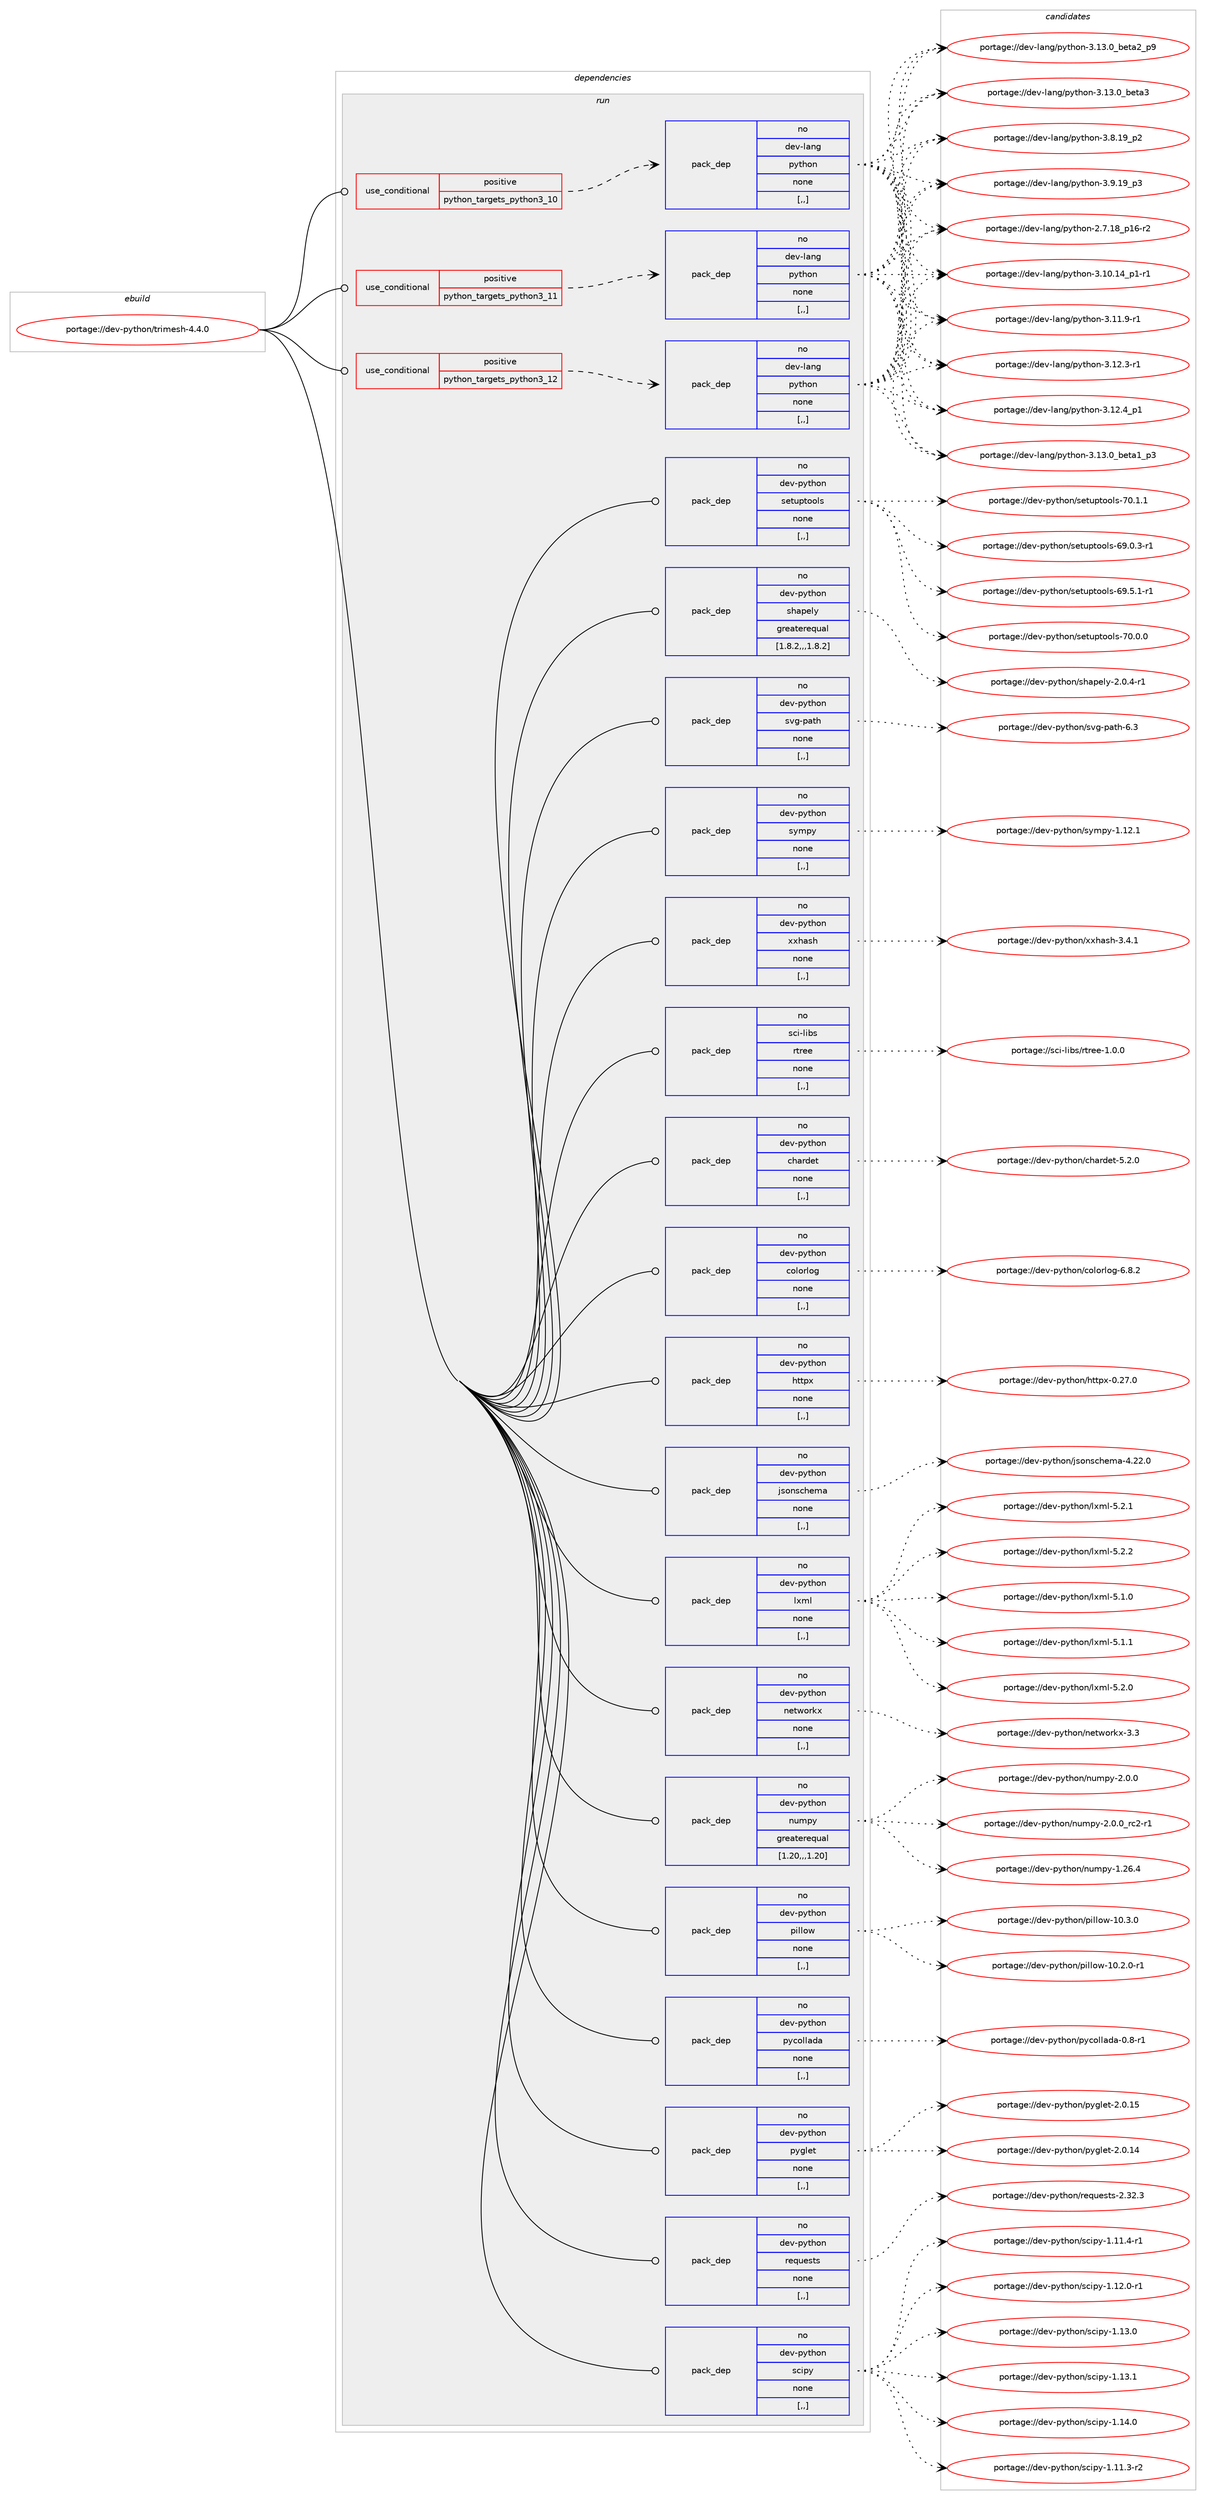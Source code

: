 digraph prolog {

# *************
# Graph options
# *************

newrank=true;
concentrate=true;
compound=true;
graph [rankdir=LR,fontname=Helvetica,fontsize=10,ranksep=1.5];#, ranksep=2.5, nodesep=0.2];
edge  [arrowhead=vee];
node  [fontname=Helvetica,fontsize=10];

# **********
# The ebuild
# **********

subgraph cluster_leftcol {
color=gray;
rank=same;
label=<<i>ebuild</i>>;
id [label="portage://dev-python/trimesh-4.4.0", color=red, width=4, href="../dev-python/trimesh-4.4.0.svg"];
}

# ****************
# The dependencies
# ****************

subgraph cluster_midcol {
color=gray;
label=<<i>dependencies</i>>;
subgraph cluster_compile {
fillcolor="#eeeeee";
style=filled;
label=<<i>compile</i>>;
}
subgraph cluster_compileandrun {
fillcolor="#eeeeee";
style=filled;
label=<<i>compile and run</i>>;
}
subgraph cluster_run {
fillcolor="#eeeeee";
style=filled;
label=<<i>run</i>>;
subgraph cond39326 {
dependency161898 [label=<<TABLE BORDER="0" CELLBORDER="1" CELLSPACING="0" CELLPADDING="4"><TR><TD ROWSPAN="3" CELLPADDING="10">use_conditional</TD></TR><TR><TD>positive</TD></TR><TR><TD>python_targets_python3_10</TD></TR></TABLE>>, shape=none, color=red];
subgraph pack121332 {
dependency161899 [label=<<TABLE BORDER="0" CELLBORDER="1" CELLSPACING="0" CELLPADDING="4" WIDTH="220"><TR><TD ROWSPAN="6" CELLPADDING="30">pack_dep</TD></TR><TR><TD WIDTH="110">no</TD></TR><TR><TD>dev-lang</TD></TR><TR><TD>python</TD></TR><TR><TD>none</TD></TR><TR><TD>[,,]</TD></TR></TABLE>>, shape=none, color=blue];
}
dependency161898:e -> dependency161899:w [weight=20,style="dashed",arrowhead="vee"];
}
id:e -> dependency161898:w [weight=20,style="solid",arrowhead="odot"];
subgraph cond39327 {
dependency161900 [label=<<TABLE BORDER="0" CELLBORDER="1" CELLSPACING="0" CELLPADDING="4"><TR><TD ROWSPAN="3" CELLPADDING="10">use_conditional</TD></TR><TR><TD>positive</TD></TR><TR><TD>python_targets_python3_11</TD></TR></TABLE>>, shape=none, color=red];
subgraph pack121333 {
dependency161901 [label=<<TABLE BORDER="0" CELLBORDER="1" CELLSPACING="0" CELLPADDING="4" WIDTH="220"><TR><TD ROWSPAN="6" CELLPADDING="30">pack_dep</TD></TR><TR><TD WIDTH="110">no</TD></TR><TR><TD>dev-lang</TD></TR><TR><TD>python</TD></TR><TR><TD>none</TD></TR><TR><TD>[,,]</TD></TR></TABLE>>, shape=none, color=blue];
}
dependency161900:e -> dependency161901:w [weight=20,style="dashed",arrowhead="vee"];
}
id:e -> dependency161900:w [weight=20,style="solid",arrowhead="odot"];
subgraph cond39328 {
dependency161902 [label=<<TABLE BORDER="0" CELLBORDER="1" CELLSPACING="0" CELLPADDING="4"><TR><TD ROWSPAN="3" CELLPADDING="10">use_conditional</TD></TR><TR><TD>positive</TD></TR><TR><TD>python_targets_python3_12</TD></TR></TABLE>>, shape=none, color=red];
subgraph pack121334 {
dependency161903 [label=<<TABLE BORDER="0" CELLBORDER="1" CELLSPACING="0" CELLPADDING="4" WIDTH="220"><TR><TD ROWSPAN="6" CELLPADDING="30">pack_dep</TD></TR><TR><TD WIDTH="110">no</TD></TR><TR><TD>dev-lang</TD></TR><TR><TD>python</TD></TR><TR><TD>none</TD></TR><TR><TD>[,,]</TD></TR></TABLE>>, shape=none, color=blue];
}
dependency161902:e -> dependency161903:w [weight=20,style="dashed",arrowhead="vee"];
}
id:e -> dependency161902:w [weight=20,style="solid",arrowhead="odot"];
subgraph pack121335 {
dependency161904 [label=<<TABLE BORDER="0" CELLBORDER="1" CELLSPACING="0" CELLPADDING="4" WIDTH="220"><TR><TD ROWSPAN="6" CELLPADDING="30">pack_dep</TD></TR><TR><TD WIDTH="110">no</TD></TR><TR><TD>dev-python</TD></TR><TR><TD>chardet</TD></TR><TR><TD>none</TD></TR><TR><TD>[,,]</TD></TR></TABLE>>, shape=none, color=blue];
}
id:e -> dependency161904:w [weight=20,style="solid",arrowhead="odot"];
subgraph pack121336 {
dependency161905 [label=<<TABLE BORDER="0" CELLBORDER="1" CELLSPACING="0" CELLPADDING="4" WIDTH="220"><TR><TD ROWSPAN="6" CELLPADDING="30">pack_dep</TD></TR><TR><TD WIDTH="110">no</TD></TR><TR><TD>dev-python</TD></TR><TR><TD>colorlog</TD></TR><TR><TD>none</TD></TR><TR><TD>[,,]</TD></TR></TABLE>>, shape=none, color=blue];
}
id:e -> dependency161905:w [weight=20,style="solid",arrowhead="odot"];
subgraph pack121337 {
dependency161906 [label=<<TABLE BORDER="0" CELLBORDER="1" CELLSPACING="0" CELLPADDING="4" WIDTH="220"><TR><TD ROWSPAN="6" CELLPADDING="30">pack_dep</TD></TR><TR><TD WIDTH="110">no</TD></TR><TR><TD>dev-python</TD></TR><TR><TD>httpx</TD></TR><TR><TD>none</TD></TR><TR><TD>[,,]</TD></TR></TABLE>>, shape=none, color=blue];
}
id:e -> dependency161906:w [weight=20,style="solid",arrowhead="odot"];
subgraph pack121338 {
dependency161907 [label=<<TABLE BORDER="0" CELLBORDER="1" CELLSPACING="0" CELLPADDING="4" WIDTH="220"><TR><TD ROWSPAN="6" CELLPADDING="30">pack_dep</TD></TR><TR><TD WIDTH="110">no</TD></TR><TR><TD>dev-python</TD></TR><TR><TD>jsonschema</TD></TR><TR><TD>none</TD></TR><TR><TD>[,,]</TD></TR></TABLE>>, shape=none, color=blue];
}
id:e -> dependency161907:w [weight=20,style="solid",arrowhead="odot"];
subgraph pack121339 {
dependency161908 [label=<<TABLE BORDER="0" CELLBORDER="1" CELLSPACING="0" CELLPADDING="4" WIDTH="220"><TR><TD ROWSPAN="6" CELLPADDING="30">pack_dep</TD></TR><TR><TD WIDTH="110">no</TD></TR><TR><TD>dev-python</TD></TR><TR><TD>lxml</TD></TR><TR><TD>none</TD></TR><TR><TD>[,,]</TD></TR></TABLE>>, shape=none, color=blue];
}
id:e -> dependency161908:w [weight=20,style="solid",arrowhead="odot"];
subgraph pack121340 {
dependency161909 [label=<<TABLE BORDER="0" CELLBORDER="1" CELLSPACING="0" CELLPADDING="4" WIDTH="220"><TR><TD ROWSPAN="6" CELLPADDING="30">pack_dep</TD></TR><TR><TD WIDTH="110">no</TD></TR><TR><TD>dev-python</TD></TR><TR><TD>networkx</TD></TR><TR><TD>none</TD></TR><TR><TD>[,,]</TD></TR></TABLE>>, shape=none, color=blue];
}
id:e -> dependency161909:w [weight=20,style="solid",arrowhead="odot"];
subgraph pack121341 {
dependency161910 [label=<<TABLE BORDER="0" CELLBORDER="1" CELLSPACING="0" CELLPADDING="4" WIDTH="220"><TR><TD ROWSPAN="6" CELLPADDING="30">pack_dep</TD></TR><TR><TD WIDTH="110">no</TD></TR><TR><TD>dev-python</TD></TR><TR><TD>numpy</TD></TR><TR><TD>greaterequal</TD></TR><TR><TD>[1.20,,,1.20]</TD></TR></TABLE>>, shape=none, color=blue];
}
id:e -> dependency161910:w [weight=20,style="solid",arrowhead="odot"];
subgraph pack121342 {
dependency161911 [label=<<TABLE BORDER="0" CELLBORDER="1" CELLSPACING="0" CELLPADDING="4" WIDTH="220"><TR><TD ROWSPAN="6" CELLPADDING="30">pack_dep</TD></TR><TR><TD WIDTH="110">no</TD></TR><TR><TD>dev-python</TD></TR><TR><TD>pillow</TD></TR><TR><TD>none</TD></TR><TR><TD>[,,]</TD></TR></TABLE>>, shape=none, color=blue];
}
id:e -> dependency161911:w [weight=20,style="solid",arrowhead="odot"];
subgraph pack121343 {
dependency161912 [label=<<TABLE BORDER="0" CELLBORDER="1" CELLSPACING="0" CELLPADDING="4" WIDTH="220"><TR><TD ROWSPAN="6" CELLPADDING="30">pack_dep</TD></TR><TR><TD WIDTH="110">no</TD></TR><TR><TD>dev-python</TD></TR><TR><TD>pycollada</TD></TR><TR><TD>none</TD></TR><TR><TD>[,,]</TD></TR></TABLE>>, shape=none, color=blue];
}
id:e -> dependency161912:w [weight=20,style="solid",arrowhead="odot"];
subgraph pack121344 {
dependency161913 [label=<<TABLE BORDER="0" CELLBORDER="1" CELLSPACING="0" CELLPADDING="4" WIDTH="220"><TR><TD ROWSPAN="6" CELLPADDING="30">pack_dep</TD></TR><TR><TD WIDTH="110">no</TD></TR><TR><TD>dev-python</TD></TR><TR><TD>pyglet</TD></TR><TR><TD>none</TD></TR><TR><TD>[,,]</TD></TR></TABLE>>, shape=none, color=blue];
}
id:e -> dependency161913:w [weight=20,style="solid",arrowhead="odot"];
subgraph pack121345 {
dependency161914 [label=<<TABLE BORDER="0" CELLBORDER="1" CELLSPACING="0" CELLPADDING="4" WIDTH="220"><TR><TD ROWSPAN="6" CELLPADDING="30">pack_dep</TD></TR><TR><TD WIDTH="110">no</TD></TR><TR><TD>dev-python</TD></TR><TR><TD>requests</TD></TR><TR><TD>none</TD></TR><TR><TD>[,,]</TD></TR></TABLE>>, shape=none, color=blue];
}
id:e -> dependency161914:w [weight=20,style="solid",arrowhead="odot"];
subgraph pack121346 {
dependency161915 [label=<<TABLE BORDER="0" CELLBORDER="1" CELLSPACING="0" CELLPADDING="4" WIDTH="220"><TR><TD ROWSPAN="6" CELLPADDING="30">pack_dep</TD></TR><TR><TD WIDTH="110">no</TD></TR><TR><TD>dev-python</TD></TR><TR><TD>scipy</TD></TR><TR><TD>none</TD></TR><TR><TD>[,,]</TD></TR></TABLE>>, shape=none, color=blue];
}
id:e -> dependency161915:w [weight=20,style="solid",arrowhead="odot"];
subgraph pack121347 {
dependency161916 [label=<<TABLE BORDER="0" CELLBORDER="1" CELLSPACING="0" CELLPADDING="4" WIDTH="220"><TR><TD ROWSPAN="6" CELLPADDING="30">pack_dep</TD></TR><TR><TD WIDTH="110">no</TD></TR><TR><TD>dev-python</TD></TR><TR><TD>setuptools</TD></TR><TR><TD>none</TD></TR><TR><TD>[,,]</TD></TR></TABLE>>, shape=none, color=blue];
}
id:e -> dependency161916:w [weight=20,style="solid",arrowhead="odot"];
subgraph pack121348 {
dependency161917 [label=<<TABLE BORDER="0" CELLBORDER="1" CELLSPACING="0" CELLPADDING="4" WIDTH="220"><TR><TD ROWSPAN="6" CELLPADDING="30">pack_dep</TD></TR><TR><TD WIDTH="110">no</TD></TR><TR><TD>dev-python</TD></TR><TR><TD>shapely</TD></TR><TR><TD>greaterequal</TD></TR><TR><TD>[1.8.2,,,1.8.2]</TD></TR></TABLE>>, shape=none, color=blue];
}
id:e -> dependency161917:w [weight=20,style="solid",arrowhead="odot"];
subgraph pack121349 {
dependency161918 [label=<<TABLE BORDER="0" CELLBORDER="1" CELLSPACING="0" CELLPADDING="4" WIDTH="220"><TR><TD ROWSPAN="6" CELLPADDING="30">pack_dep</TD></TR><TR><TD WIDTH="110">no</TD></TR><TR><TD>dev-python</TD></TR><TR><TD>svg-path</TD></TR><TR><TD>none</TD></TR><TR><TD>[,,]</TD></TR></TABLE>>, shape=none, color=blue];
}
id:e -> dependency161918:w [weight=20,style="solid",arrowhead="odot"];
subgraph pack121350 {
dependency161919 [label=<<TABLE BORDER="0" CELLBORDER="1" CELLSPACING="0" CELLPADDING="4" WIDTH="220"><TR><TD ROWSPAN="6" CELLPADDING="30">pack_dep</TD></TR><TR><TD WIDTH="110">no</TD></TR><TR><TD>dev-python</TD></TR><TR><TD>sympy</TD></TR><TR><TD>none</TD></TR><TR><TD>[,,]</TD></TR></TABLE>>, shape=none, color=blue];
}
id:e -> dependency161919:w [weight=20,style="solid",arrowhead="odot"];
subgraph pack121351 {
dependency161920 [label=<<TABLE BORDER="0" CELLBORDER="1" CELLSPACING="0" CELLPADDING="4" WIDTH="220"><TR><TD ROWSPAN="6" CELLPADDING="30">pack_dep</TD></TR><TR><TD WIDTH="110">no</TD></TR><TR><TD>dev-python</TD></TR><TR><TD>xxhash</TD></TR><TR><TD>none</TD></TR><TR><TD>[,,]</TD></TR></TABLE>>, shape=none, color=blue];
}
id:e -> dependency161920:w [weight=20,style="solid",arrowhead="odot"];
subgraph pack121352 {
dependency161921 [label=<<TABLE BORDER="0" CELLBORDER="1" CELLSPACING="0" CELLPADDING="4" WIDTH="220"><TR><TD ROWSPAN="6" CELLPADDING="30">pack_dep</TD></TR><TR><TD WIDTH="110">no</TD></TR><TR><TD>sci-libs</TD></TR><TR><TD>rtree</TD></TR><TR><TD>none</TD></TR><TR><TD>[,,]</TD></TR></TABLE>>, shape=none, color=blue];
}
id:e -> dependency161921:w [weight=20,style="solid",arrowhead="odot"];
}
}

# **************
# The candidates
# **************

subgraph cluster_choices {
rank=same;
color=gray;
label=<<i>candidates</i>>;

subgraph choice121332 {
color=black;
nodesep=1;
choice100101118451089711010347112121116104111110455046554649569511249544511450 [label="portage://dev-lang/python-2.7.18_p16-r2", color=red, width=4,href="../dev-lang/python-2.7.18_p16-r2.svg"];
choice100101118451089711010347112121116104111110455146494846495295112494511449 [label="portage://dev-lang/python-3.10.14_p1-r1", color=red, width=4,href="../dev-lang/python-3.10.14_p1-r1.svg"];
choice100101118451089711010347112121116104111110455146494946574511449 [label="portage://dev-lang/python-3.11.9-r1", color=red, width=4,href="../dev-lang/python-3.11.9-r1.svg"];
choice100101118451089711010347112121116104111110455146495046514511449 [label="portage://dev-lang/python-3.12.3-r1", color=red, width=4,href="../dev-lang/python-3.12.3-r1.svg"];
choice100101118451089711010347112121116104111110455146495046529511249 [label="portage://dev-lang/python-3.12.4_p1", color=red, width=4,href="../dev-lang/python-3.12.4_p1.svg"];
choice10010111845108971101034711212111610411111045514649514648959810111697499511251 [label="portage://dev-lang/python-3.13.0_beta1_p3", color=red, width=4,href="../dev-lang/python-3.13.0_beta1_p3.svg"];
choice10010111845108971101034711212111610411111045514649514648959810111697509511257 [label="portage://dev-lang/python-3.13.0_beta2_p9", color=red, width=4,href="../dev-lang/python-3.13.0_beta2_p9.svg"];
choice1001011184510897110103471121211161041111104551464951464895981011169751 [label="portage://dev-lang/python-3.13.0_beta3", color=red, width=4,href="../dev-lang/python-3.13.0_beta3.svg"];
choice100101118451089711010347112121116104111110455146564649579511250 [label="portage://dev-lang/python-3.8.19_p2", color=red, width=4,href="../dev-lang/python-3.8.19_p2.svg"];
choice100101118451089711010347112121116104111110455146574649579511251 [label="portage://dev-lang/python-3.9.19_p3", color=red, width=4,href="../dev-lang/python-3.9.19_p3.svg"];
dependency161899:e -> choice100101118451089711010347112121116104111110455046554649569511249544511450:w [style=dotted,weight="100"];
dependency161899:e -> choice100101118451089711010347112121116104111110455146494846495295112494511449:w [style=dotted,weight="100"];
dependency161899:e -> choice100101118451089711010347112121116104111110455146494946574511449:w [style=dotted,weight="100"];
dependency161899:e -> choice100101118451089711010347112121116104111110455146495046514511449:w [style=dotted,weight="100"];
dependency161899:e -> choice100101118451089711010347112121116104111110455146495046529511249:w [style=dotted,weight="100"];
dependency161899:e -> choice10010111845108971101034711212111610411111045514649514648959810111697499511251:w [style=dotted,weight="100"];
dependency161899:e -> choice10010111845108971101034711212111610411111045514649514648959810111697509511257:w [style=dotted,weight="100"];
dependency161899:e -> choice1001011184510897110103471121211161041111104551464951464895981011169751:w [style=dotted,weight="100"];
dependency161899:e -> choice100101118451089711010347112121116104111110455146564649579511250:w [style=dotted,weight="100"];
dependency161899:e -> choice100101118451089711010347112121116104111110455146574649579511251:w [style=dotted,weight="100"];
}
subgraph choice121333 {
color=black;
nodesep=1;
choice100101118451089711010347112121116104111110455046554649569511249544511450 [label="portage://dev-lang/python-2.7.18_p16-r2", color=red, width=4,href="../dev-lang/python-2.7.18_p16-r2.svg"];
choice100101118451089711010347112121116104111110455146494846495295112494511449 [label="portage://dev-lang/python-3.10.14_p1-r1", color=red, width=4,href="../dev-lang/python-3.10.14_p1-r1.svg"];
choice100101118451089711010347112121116104111110455146494946574511449 [label="portage://dev-lang/python-3.11.9-r1", color=red, width=4,href="../dev-lang/python-3.11.9-r1.svg"];
choice100101118451089711010347112121116104111110455146495046514511449 [label="portage://dev-lang/python-3.12.3-r1", color=red, width=4,href="../dev-lang/python-3.12.3-r1.svg"];
choice100101118451089711010347112121116104111110455146495046529511249 [label="portage://dev-lang/python-3.12.4_p1", color=red, width=4,href="../dev-lang/python-3.12.4_p1.svg"];
choice10010111845108971101034711212111610411111045514649514648959810111697499511251 [label="portage://dev-lang/python-3.13.0_beta1_p3", color=red, width=4,href="../dev-lang/python-3.13.0_beta1_p3.svg"];
choice10010111845108971101034711212111610411111045514649514648959810111697509511257 [label="portage://dev-lang/python-3.13.0_beta2_p9", color=red, width=4,href="../dev-lang/python-3.13.0_beta2_p9.svg"];
choice1001011184510897110103471121211161041111104551464951464895981011169751 [label="portage://dev-lang/python-3.13.0_beta3", color=red, width=4,href="../dev-lang/python-3.13.0_beta3.svg"];
choice100101118451089711010347112121116104111110455146564649579511250 [label="portage://dev-lang/python-3.8.19_p2", color=red, width=4,href="../dev-lang/python-3.8.19_p2.svg"];
choice100101118451089711010347112121116104111110455146574649579511251 [label="portage://dev-lang/python-3.9.19_p3", color=red, width=4,href="../dev-lang/python-3.9.19_p3.svg"];
dependency161901:e -> choice100101118451089711010347112121116104111110455046554649569511249544511450:w [style=dotted,weight="100"];
dependency161901:e -> choice100101118451089711010347112121116104111110455146494846495295112494511449:w [style=dotted,weight="100"];
dependency161901:e -> choice100101118451089711010347112121116104111110455146494946574511449:w [style=dotted,weight="100"];
dependency161901:e -> choice100101118451089711010347112121116104111110455146495046514511449:w [style=dotted,weight="100"];
dependency161901:e -> choice100101118451089711010347112121116104111110455146495046529511249:w [style=dotted,weight="100"];
dependency161901:e -> choice10010111845108971101034711212111610411111045514649514648959810111697499511251:w [style=dotted,weight="100"];
dependency161901:e -> choice10010111845108971101034711212111610411111045514649514648959810111697509511257:w [style=dotted,weight="100"];
dependency161901:e -> choice1001011184510897110103471121211161041111104551464951464895981011169751:w [style=dotted,weight="100"];
dependency161901:e -> choice100101118451089711010347112121116104111110455146564649579511250:w [style=dotted,weight="100"];
dependency161901:e -> choice100101118451089711010347112121116104111110455146574649579511251:w [style=dotted,weight="100"];
}
subgraph choice121334 {
color=black;
nodesep=1;
choice100101118451089711010347112121116104111110455046554649569511249544511450 [label="portage://dev-lang/python-2.7.18_p16-r2", color=red, width=4,href="../dev-lang/python-2.7.18_p16-r2.svg"];
choice100101118451089711010347112121116104111110455146494846495295112494511449 [label="portage://dev-lang/python-3.10.14_p1-r1", color=red, width=4,href="../dev-lang/python-3.10.14_p1-r1.svg"];
choice100101118451089711010347112121116104111110455146494946574511449 [label="portage://dev-lang/python-3.11.9-r1", color=red, width=4,href="../dev-lang/python-3.11.9-r1.svg"];
choice100101118451089711010347112121116104111110455146495046514511449 [label="portage://dev-lang/python-3.12.3-r1", color=red, width=4,href="../dev-lang/python-3.12.3-r1.svg"];
choice100101118451089711010347112121116104111110455146495046529511249 [label="portage://dev-lang/python-3.12.4_p1", color=red, width=4,href="../dev-lang/python-3.12.4_p1.svg"];
choice10010111845108971101034711212111610411111045514649514648959810111697499511251 [label="portage://dev-lang/python-3.13.0_beta1_p3", color=red, width=4,href="../dev-lang/python-3.13.0_beta1_p3.svg"];
choice10010111845108971101034711212111610411111045514649514648959810111697509511257 [label="portage://dev-lang/python-3.13.0_beta2_p9", color=red, width=4,href="../dev-lang/python-3.13.0_beta2_p9.svg"];
choice1001011184510897110103471121211161041111104551464951464895981011169751 [label="portage://dev-lang/python-3.13.0_beta3", color=red, width=4,href="../dev-lang/python-3.13.0_beta3.svg"];
choice100101118451089711010347112121116104111110455146564649579511250 [label="portage://dev-lang/python-3.8.19_p2", color=red, width=4,href="../dev-lang/python-3.8.19_p2.svg"];
choice100101118451089711010347112121116104111110455146574649579511251 [label="portage://dev-lang/python-3.9.19_p3", color=red, width=4,href="../dev-lang/python-3.9.19_p3.svg"];
dependency161903:e -> choice100101118451089711010347112121116104111110455046554649569511249544511450:w [style=dotted,weight="100"];
dependency161903:e -> choice100101118451089711010347112121116104111110455146494846495295112494511449:w [style=dotted,weight="100"];
dependency161903:e -> choice100101118451089711010347112121116104111110455146494946574511449:w [style=dotted,weight="100"];
dependency161903:e -> choice100101118451089711010347112121116104111110455146495046514511449:w [style=dotted,weight="100"];
dependency161903:e -> choice100101118451089711010347112121116104111110455146495046529511249:w [style=dotted,weight="100"];
dependency161903:e -> choice10010111845108971101034711212111610411111045514649514648959810111697499511251:w [style=dotted,weight="100"];
dependency161903:e -> choice10010111845108971101034711212111610411111045514649514648959810111697509511257:w [style=dotted,weight="100"];
dependency161903:e -> choice1001011184510897110103471121211161041111104551464951464895981011169751:w [style=dotted,weight="100"];
dependency161903:e -> choice100101118451089711010347112121116104111110455146564649579511250:w [style=dotted,weight="100"];
dependency161903:e -> choice100101118451089711010347112121116104111110455146574649579511251:w [style=dotted,weight="100"];
}
subgraph choice121335 {
color=black;
nodesep=1;
choice10010111845112121116104111110479910497114100101116455346504648 [label="portage://dev-python/chardet-5.2.0", color=red, width=4,href="../dev-python/chardet-5.2.0.svg"];
dependency161904:e -> choice10010111845112121116104111110479910497114100101116455346504648:w [style=dotted,weight="100"];
}
subgraph choice121336 {
color=black;
nodesep=1;
choice100101118451121211161041111104799111108111114108111103455446564650 [label="portage://dev-python/colorlog-6.8.2", color=red, width=4,href="../dev-python/colorlog-6.8.2.svg"];
dependency161905:e -> choice100101118451121211161041111104799111108111114108111103455446564650:w [style=dotted,weight="100"];
}
subgraph choice121337 {
color=black;
nodesep=1;
choice100101118451121211161041111104710411611611212045484650554648 [label="portage://dev-python/httpx-0.27.0", color=red, width=4,href="../dev-python/httpx-0.27.0.svg"];
dependency161906:e -> choice100101118451121211161041111104710411611611212045484650554648:w [style=dotted,weight="100"];
}
subgraph choice121338 {
color=black;
nodesep=1;
choice1001011184511212111610411111047106115111110115991041011099745524650504648 [label="portage://dev-python/jsonschema-4.22.0", color=red, width=4,href="../dev-python/jsonschema-4.22.0.svg"];
dependency161907:e -> choice1001011184511212111610411111047106115111110115991041011099745524650504648:w [style=dotted,weight="100"];
}
subgraph choice121339 {
color=black;
nodesep=1;
choice1001011184511212111610411111047108120109108455346494648 [label="portage://dev-python/lxml-5.1.0", color=red, width=4,href="../dev-python/lxml-5.1.0.svg"];
choice1001011184511212111610411111047108120109108455346494649 [label="portage://dev-python/lxml-5.1.1", color=red, width=4,href="../dev-python/lxml-5.1.1.svg"];
choice1001011184511212111610411111047108120109108455346504648 [label="portage://dev-python/lxml-5.2.0", color=red, width=4,href="../dev-python/lxml-5.2.0.svg"];
choice1001011184511212111610411111047108120109108455346504649 [label="portage://dev-python/lxml-5.2.1", color=red, width=4,href="../dev-python/lxml-5.2.1.svg"];
choice1001011184511212111610411111047108120109108455346504650 [label="portage://dev-python/lxml-5.2.2", color=red, width=4,href="../dev-python/lxml-5.2.2.svg"];
dependency161908:e -> choice1001011184511212111610411111047108120109108455346494648:w [style=dotted,weight="100"];
dependency161908:e -> choice1001011184511212111610411111047108120109108455346494649:w [style=dotted,weight="100"];
dependency161908:e -> choice1001011184511212111610411111047108120109108455346504648:w [style=dotted,weight="100"];
dependency161908:e -> choice1001011184511212111610411111047108120109108455346504649:w [style=dotted,weight="100"];
dependency161908:e -> choice1001011184511212111610411111047108120109108455346504650:w [style=dotted,weight="100"];
}
subgraph choice121340 {
color=black;
nodesep=1;
choice100101118451121211161041111104711010111611911111410712045514651 [label="portage://dev-python/networkx-3.3", color=red, width=4,href="../dev-python/networkx-3.3.svg"];
dependency161909:e -> choice100101118451121211161041111104711010111611911111410712045514651:w [style=dotted,weight="100"];
}
subgraph choice121341 {
color=black;
nodesep=1;
choice100101118451121211161041111104711011710911212145494650544652 [label="portage://dev-python/numpy-1.26.4", color=red, width=4,href="../dev-python/numpy-1.26.4.svg"];
choice1001011184511212111610411111047110117109112121455046484648 [label="portage://dev-python/numpy-2.0.0", color=red, width=4,href="../dev-python/numpy-2.0.0.svg"];
choice10010111845112121116104111110471101171091121214550464846489511499504511449 [label="portage://dev-python/numpy-2.0.0_rc2-r1", color=red, width=4,href="../dev-python/numpy-2.0.0_rc2-r1.svg"];
dependency161910:e -> choice100101118451121211161041111104711011710911212145494650544652:w [style=dotted,weight="100"];
dependency161910:e -> choice1001011184511212111610411111047110117109112121455046484648:w [style=dotted,weight="100"];
dependency161910:e -> choice10010111845112121116104111110471101171091121214550464846489511499504511449:w [style=dotted,weight="100"];
}
subgraph choice121342 {
color=black;
nodesep=1;
choice1001011184511212111610411111047112105108108111119454948465046484511449 [label="portage://dev-python/pillow-10.2.0-r1", color=red, width=4,href="../dev-python/pillow-10.2.0-r1.svg"];
choice100101118451121211161041111104711210510810811111945494846514648 [label="portage://dev-python/pillow-10.3.0", color=red, width=4,href="../dev-python/pillow-10.3.0.svg"];
dependency161911:e -> choice1001011184511212111610411111047112105108108111119454948465046484511449:w [style=dotted,weight="100"];
dependency161911:e -> choice100101118451121211161041111104711210510810811111945494846514648:w [style=dotted,weight="100"];
}
subgraph choice121343 {
color=black;
nodesep=1;
choice1001011184511212111610411111047112121991111081089710097454846564511449 [label="portage://dev-python/pycollada-0.8-r1", color=red, width=4,href="../dev-python/pycollada-0.8-r1.svg"];
dependency161912:e -> choice1001011184511212111610411111047112121991111081089710097454846564511449:w [style=dotted,weight="100"];
}
subgraph choice121344 {
color=black;
nodesep=1;
choice100101118451121211161041111104711212110310810111645504648464952 [label="portage://dev-python/pyglet-2.0.14", color=red, width=4,href="../dev-python/pyglet-2.0.14.svg"];
choice100101118451121211161041111104711212110310810111645504648464953 [label="portage://dev-python/pyglet-2.0.15", color=red, width=4,href="../dev-python/pyglet-2.0.15.svg"];
dependency161913:e -> choice100101118451121211161041111104711212110310810111645504648464952:w [style=dotted,weight="100"];
dependency161913:e -> choice100101118451121211161041111104711212110310810111645504648464953:w [style=dotted,weight="100"];
}
subgraph choice121345 {
color=black;
nodesep=1;
choice100101118451121211161041111104711410111311710111511611545504651504651 [label="portage://dev-python/requests-2.32.3", color=red, width=4,href="../dev-python/requests-2.32.3.svg"];
dependency161914:e -> choice100101118451121211161041111104711410111311710111511611545504651504651:w [style=dotted,weight="100"];
}
subgraph choice121346 {
color=black;
nodesep=1;
choice100101118451121211161041111104711599105112121454946494946514511450 [label="portage://dev-python/scipy-1.11.3-r2", color=red, width=4,href="../dev-python/scipy-1.11.3-r2.svg"];
choice100101118451121211161041111104711599105112121454946494946524511449 [label="portage://dev-python/scipy-1.11.4-r1", color=red, width=4,href="../dev-python/scipy-1.11.4-r1.svg"];
choice100101118451121211161041111104711599105112121454946495046484511449 [label="portage://dev-python/scipy-1.12.0-r1", color=red, width=4,href="../dev-python/scipy-1.12.0-r1.svg"];
choice10010111845112121116104111110471159910511212145494649514648 [label="portage://dev-python/scipy-1.13.0", color=red, width=4,href="../dev-python/scipy-1.13.0.svg"];
choice10010111845112121116104111110471159910511212145494649514649 [label="portage://dev-python/scipy-1.13.1", color=red, width=4,href="../dev-python/scipy-1.13.1.svg"];
choice10010111845112121116104111110471159910511212145494649524648 [label="portage://dev-python/scipy-1.14.0", color=red, width=4,href="../dev-python/scipy-1.14.0.svg"];
dependency161915:e -> choice100101118451121211161041111104711599105112121454946494946514511450:w [style=dotted,weight="100"];
dependency161915:e -> choice100101118451121211161041111104711599105112121454946494946524511449:w [style=dotted,weight="100"];
dependency161915:e -> choice100101118451121211161041111104711599105112121454946495046484511449:w [style=dotted,weight="100"];
dependency161915:e -> choice10010111845112121116104111110471159910511212145494649514648:w [style=dotted,weight="100"];
dependency161915:e -> choice10010111845112121116104111110471159910511212145494649514649:w [style=dotted,weight="100"];
dependency161915:e -> choice10010111845112121116104111110471159910511212145494649524648:w [style=dotted,weight="100"];
}
subgraph choice121347 {
color=black;
nodesep=1;
choice1001011184511212111610411111047115101116117112116111111108115455457464846514511449 [label="portage://dev-python/setuptools-69.0.3-r1", color=red, width=4,href="../dev-python/setuptools-69.0.3-r1.svg"];
choice1001011184511212111610411111047115101116117112116111111108115455457465346494511449 [label="portage://dev-python/setuptools-69.5.1-r1", color=red, width=4,href="../dev-python/setuptools-69.5.1-r1.svg"];
choice100101118451121211161041111104711510111611711211611111110811545554846484648 [label="portage://dev-python/setuptools-70.0.0", color=red, width=4,href="../dev-python/setuptools-70.0.0.svg"];
choice100101118451121211161041111104711510111611711211611111110811545554846494649 [label="portage://dev-python/setuptools-70.1.1", color=red, width=4,href="../dev-python/setuptools-70.1.1.svg"];
dependency161916:e -> choice1001011184511212111610411111047115101116117112116111111108115455457464846514511449:w [style=dotted,weight="100"];
dependency161916:e -> choice1001011184511212111610411111047115101116117112116111111108115455457465346494511449:w [style=dotted,weight="100"];
dependency161916:e -> choice100101118451121211161041111104711510111611711211611111110811545554846484648:w [style=dotted,weight="100"];
dependency161916:e -> choice100101118451121211161041111104711510111611711211611111110811545554846494649:w [style=dotted,weight="100"];
}
subgraph choice121348 {
color=black;
nodesep=1;
choice1001011184511212111610411111047115104971121011081214550464846524511449 [label="portage://dev-python/shapely-2.0.4-r1", color=red, width=4,href="../dev-python/shapely-2.0.4-r1.svg"];
dependency161917:e -> choice1001011184511212111610411111047115104971121011081214550464846524511449:w [style=dotted,weight="100"];
}
subgraph choice121349 {
color=black;
nodesep=1;
choice1001011184511212111610411111047115118103451129711610445544651 [label="portage://dev-python/svg-path-6.3", color=red, width=4,href="../dev-python/svg-path-6.3.svg"];
dependency161918:e -> choice1001011184511212111610411111047115118103451129711610445544651:w [style=dotted,weight="100"];
}
subgraph choice121350 {
color=black;
nodesep=1;
choice100101118451121211161041111104711512110911212145494649504649 [label="portage://dev-python/sympy-1.12.1", color=red, width=4,href="../dev-python/sympy-1.12.1.svg"];
dependency161919:e -> choice100101118451121211161041111104711512110911212145494649504649:w [style=dotted,weight="100"];
}
subgraph choice121351 {
color=black;
nodesep=1;
choice100101118451121211161041111104712012010497115104455146524649 [label="portage://dev-python/xxhash-3.4.1", color=red, width=4,href="../dev-python/xxhash-3.4.1.svg"];
dependency161920:e -> choice100101118451121211161041111104712012010497115104455146524649:w [style=dotted,weight="100"];
}
subgraph choice121352 {
color=black;
nodesep=1;
choice11599105451081059811547114116114101101454946484648 [label="portage://sci-libs/rtree-1.0.0", color=red, width=4,href="../sci-libs/rtree-1.0.0.svg"];
dependency161921:e -> choice11599105451081059811547114116114101101454946484648:w [style=dotted,weight="100"];
}
}

}
